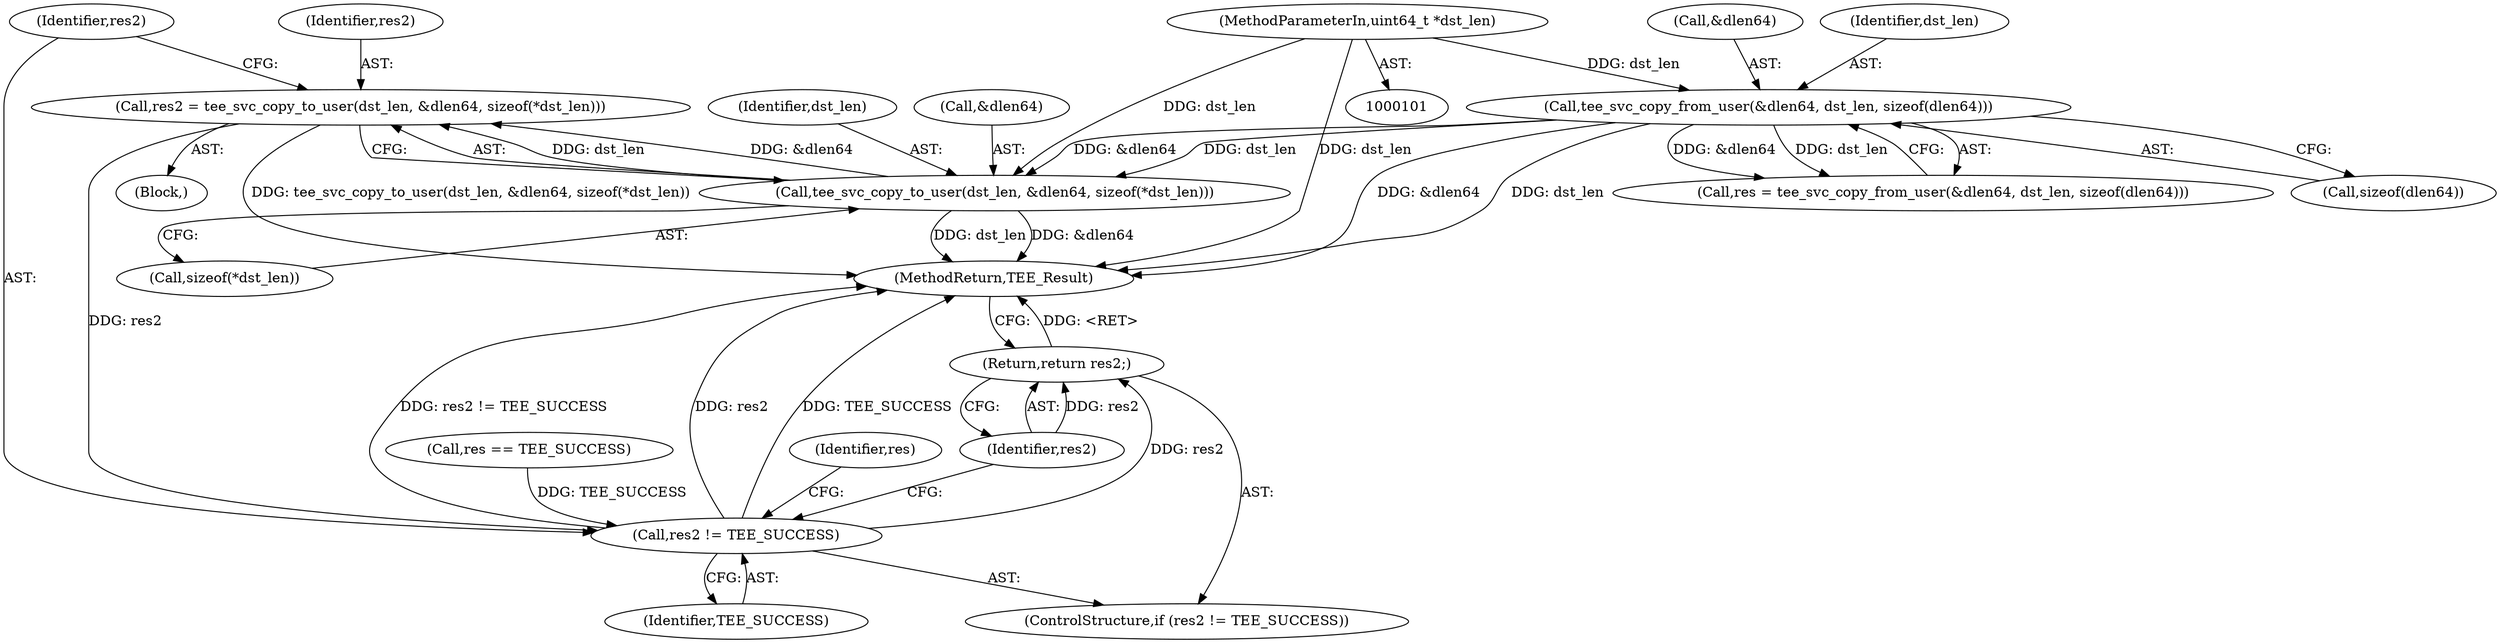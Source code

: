 digraph "0_optee_os_70697bf3c5dc3d201341b01a1a8e5bc6d2fb48f8@API" {
"1000532" [label="(Call,res2 = tee_svc_copy_to_user(dst_len, &dlen64, sizeof(*dst_len)))"];
"1000534" [label="(Call,tee_svc_copy_to_user(dst_len, &dlen64, sizeof(*dst_len)))"];
"1000181" [label="(Call,tee_svc_copy_from_user(&dlen64, dst_len, sizeof(dlen64)))"];
"1000108" [label="(MethodParameterIn,uint64_t *dst_len)"];
"1000542" [label="(Call,res2 != TEE_SUCCESS)"];
"1000545" [label="(Return,return res2;)"];
"1000541" [label="(ControlStructure,if (res2 != TEE_SUCCESS))"];
"1000179" [label="(Call,res = tee_svc_copy_from_user(&dlen64, dst_len, sizeof(dlen64)))"];
"1000532" [label="(Call,res2 = tee_svc_copy_to_user(dst_len, &dlen64, sizeof(*dst_len)))"];
"1000534" [label="(Call,tee_svc_copy_to_user(dst_len, &dlen64, sizeof(*dst_len)))"];
"1000181" [label="(Call,tee_svc_copy_from_user(&dlen64, dst_len, sizeof(dlen64)))"];
"1000544" [label="(Identifier,TEE_SUCCESS)"];
"1000549" [label="(MethodReturn,TEE_Result)"];
"1000533" [label="(Identifier,res2)"];
"1000521" [label="(Call,res == TEE_SUCCESS)"];
"1000527" [label="(Block,)"];
"1000543" [label="(Identifier,res2)"];
"1000185" [label="(Call,sizeof(dlen64))"];
"1000545" [label="(Return,return res2;)"];
"1000535" [label="(Identifier,dst_len)"];
"1000542" [label="(Call,res2 != TEE_SUCCESS)"];
"1000538" [label="(Call,sizeof(*dst_len))"];
"1000108" [label="(MethodParameterIn,uint64_t *dst_len)"];
"1000546" [label="(Identifier,res2)"];
"1000536" [label="(Call,&dlen64)"];
"1000182" [label="(Call,&dlen64)"];
"1000548" [label="(Identifier,res)"];
"1000184" [label="(Identifier,dst_len)"];
"1000532" -> "1000527"  [label="AST: "];
"1000532" -> "1000534"  [label="CFG: "];
"1000533" -> "1000532"  [label="AST: "];
"1000534" -> "1000532"  [label="AST: "];
"1000543" -> "1000532"  [label="CFG: "];
"1000532" -> "1000549"  [label="DDG: tee_svc_copy_to_user(dst_len, &dlen64, sizeof(*dst_len))"];
"1000534" -> "1000532"  [label="DDG: dst_len"];
"1000534" -> "1000532"  [label="DDG: &dlen64"];
"1000532" -> "1000542"  [label="DDG: res2"];
"1000534" -> "1000538"  [label="CFG: "];
"1000535" -> "1000534"  [label="AST: "];
"1000536" -> "1000534"  [label="AST: "];
"1000538" -> "1000534"  [label="AST: "];
"1000534" -> "1000549"  [label="DDG: &dlen64"];
"1000534" -> "1000549"  [label="DDG: dst_len"];
"1000181" -> "1000534"  [label="DDG: dst_len"];
"1000181" -> "1000534"  [label="DDG: &dlen64"];
"1000108" -> "1000534"  [label="DDG: dst_len"];
"1000181" -> "1000179"  [label="AST: "];
"1000181" -> "1000185"  [label="CFG: "];
"1000182" -> "1000181"  [label="AST: "];
"1000184" -> "1000181"  [label="AST: "];
"1000185" -> "1000181"  [label="AST: "];
"1000179" -> "1000181"  [label="CFG: "];
"1000181" -> "1000549"  [label="DDG: &dlen64"];
"1000181" -> "1000549"  [label="DDG: dst_len"];
"1000181" -> "1000179"  [label="DDG: &dlen64"];
"1000181" -> "1000179"  [label="DDG: dst_len"];
"1000108" -> "1000181"  [label="DDG: dst_len"];
"1000108" -> "1000101"  [label="AST: "];
"1000108" -> "1000549"  [label="DDG: dst_len"];
"1000542" -> "1000541"  [label="AST: "];
"1000542" -> "1000544"  [label="CFG: "];
"1000543" -> "1000542"  [label="AST: "];
"1000544" -> "1000542"  [label="AST: "];
"1000546" -> "1000542"  [label="CFG: "];
"1000548" -> "1000542"  [label="CFG: "];
"1000542" -> "1000549"  [label="DDG: res2 != TEE_SUCCESS"];
"1000542" -> "1000549"  [label="DDG: res2"];
"1000542" -> "1000549"  [label="DDG: TEE_SUCCESS"];
"1000521" -> "1000542"  [label="DDG: TEE_SUCCESS"];
"1000542" -> "1000545"  [label="DDG: res2"];
"1000545" -> "1000541"  [label="AST: "];
"1000545" -> "1000546"  [label="CFG: "];
"1000546" -> "1000545"  [label="AST: "];
"1000549" -> "1000545"  [label="CFG: "];
"1000545" -> "1000549"  [label="DDG: <RET>"];
"1000546" -> "1000545"  [label="DDG: res2"];
}
